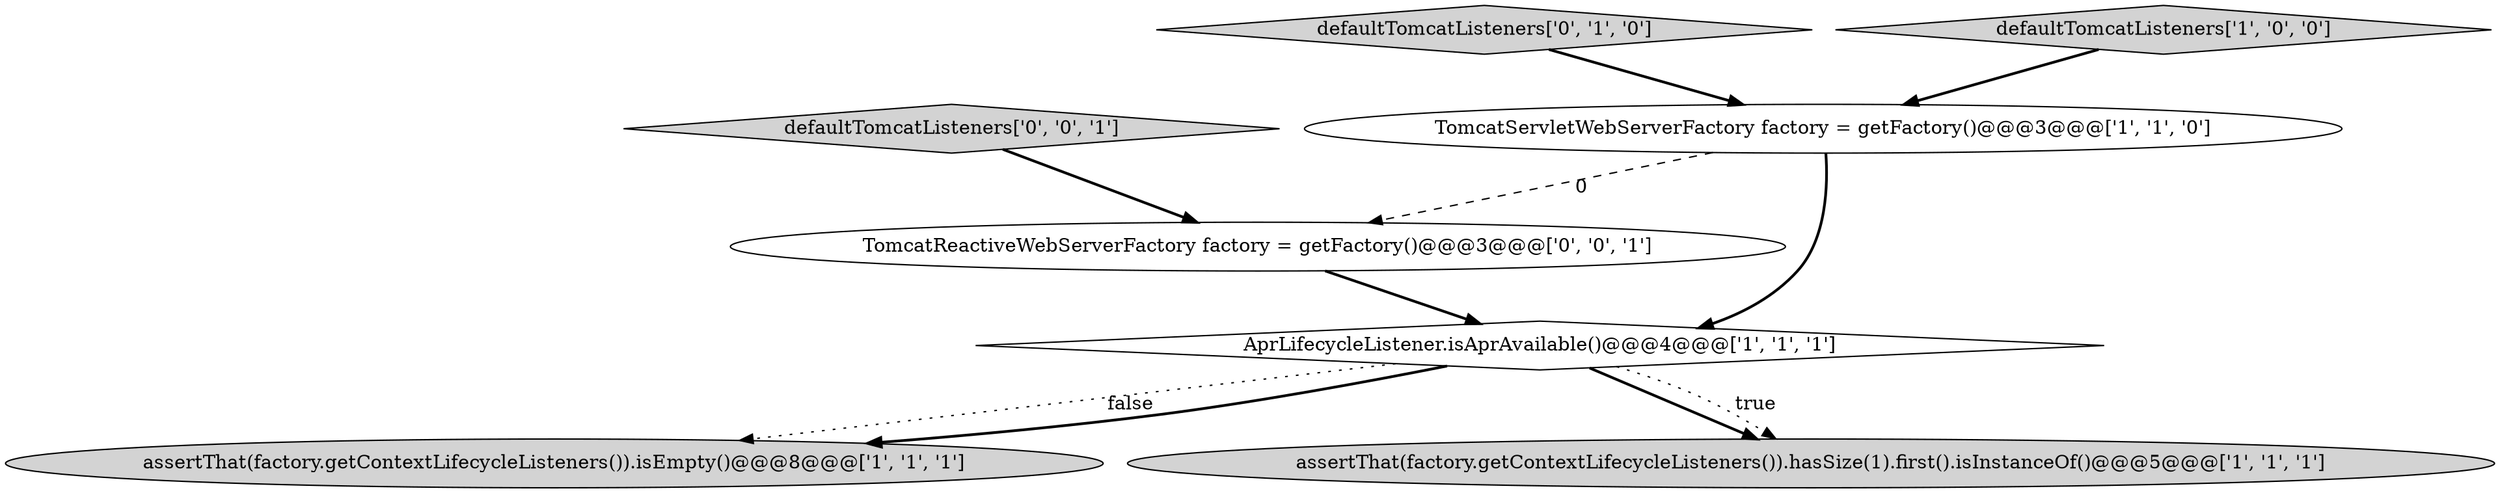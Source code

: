 digraph {
1 [style = filled, label = "TomcatServletWebServerFactory factory = getFactory()@@@3@@@['1', '1', '0']", fillcolor = white, shape = ellipse image = "AAA0AAABBB1BBB"];
5 [style = filled, label = "defaultTomcatListeners['0', '1', '0']", fillcolor = lightgray, shape = diamond image = "AAA0AAABBB2BBB"];
6 [style = filled, label = "TomcatReactiveWebServerFactory factory = getFactory()@@@3@@@['0', '0', '1']", fillcolor = white, shape = ellipse image = "AAA0AAABBB3BBB"];
2 [style = filled, label = "assertThat(factory.getContextLifecycleListeners()).isEmpty()@@@8@@@['1', '1', '1']", fillcolor = lightgray, shape = ellipse image = "AAA0AAABBB1BBB"];
0 [style = filled, label = "defaultTomcatListeners['1', '0', '0']", fillcolor = lightgray, shape = diamond image = "AAA0AAABBB1BBB"];
3 [style = filled, label = "assertThat(factory.getContextLifecycleListeners()).hasSize(1).first().isInstanceOf()@@@5@@@['1', '1', '1']", fillcolor = lightgray, shape = ellipse image = "AAA0AAABBB1BBB"];
7 [style = filled, label = "defaultTomcatListeners['0', '0', '1']", fillcolor = lightgray, shape = diamond image = "AAA0AAABBB3BBB"];
4 [style = filled, label = "AprLifecycleListener.isAprAvailable()@@@4@@@['1', '1', '1']", fillcolor = white, shape = diamond image = "AAA0AAABBB1BBB"];
4->3 [style = bold, label=""];
5->1 [style = bold, label=""];
1->4 [style = bold, label=""];
6->4 [style = bold, label=""];
4->2 [style = dotted, label="false"];
4->3 [style = dotted, label="true"];
4->2 [style = bold, label=""];
1->6 [style = dashed, label="0"];
0->1 [style = bold, label=""];
7->6 [style = bold, label=""];
}
